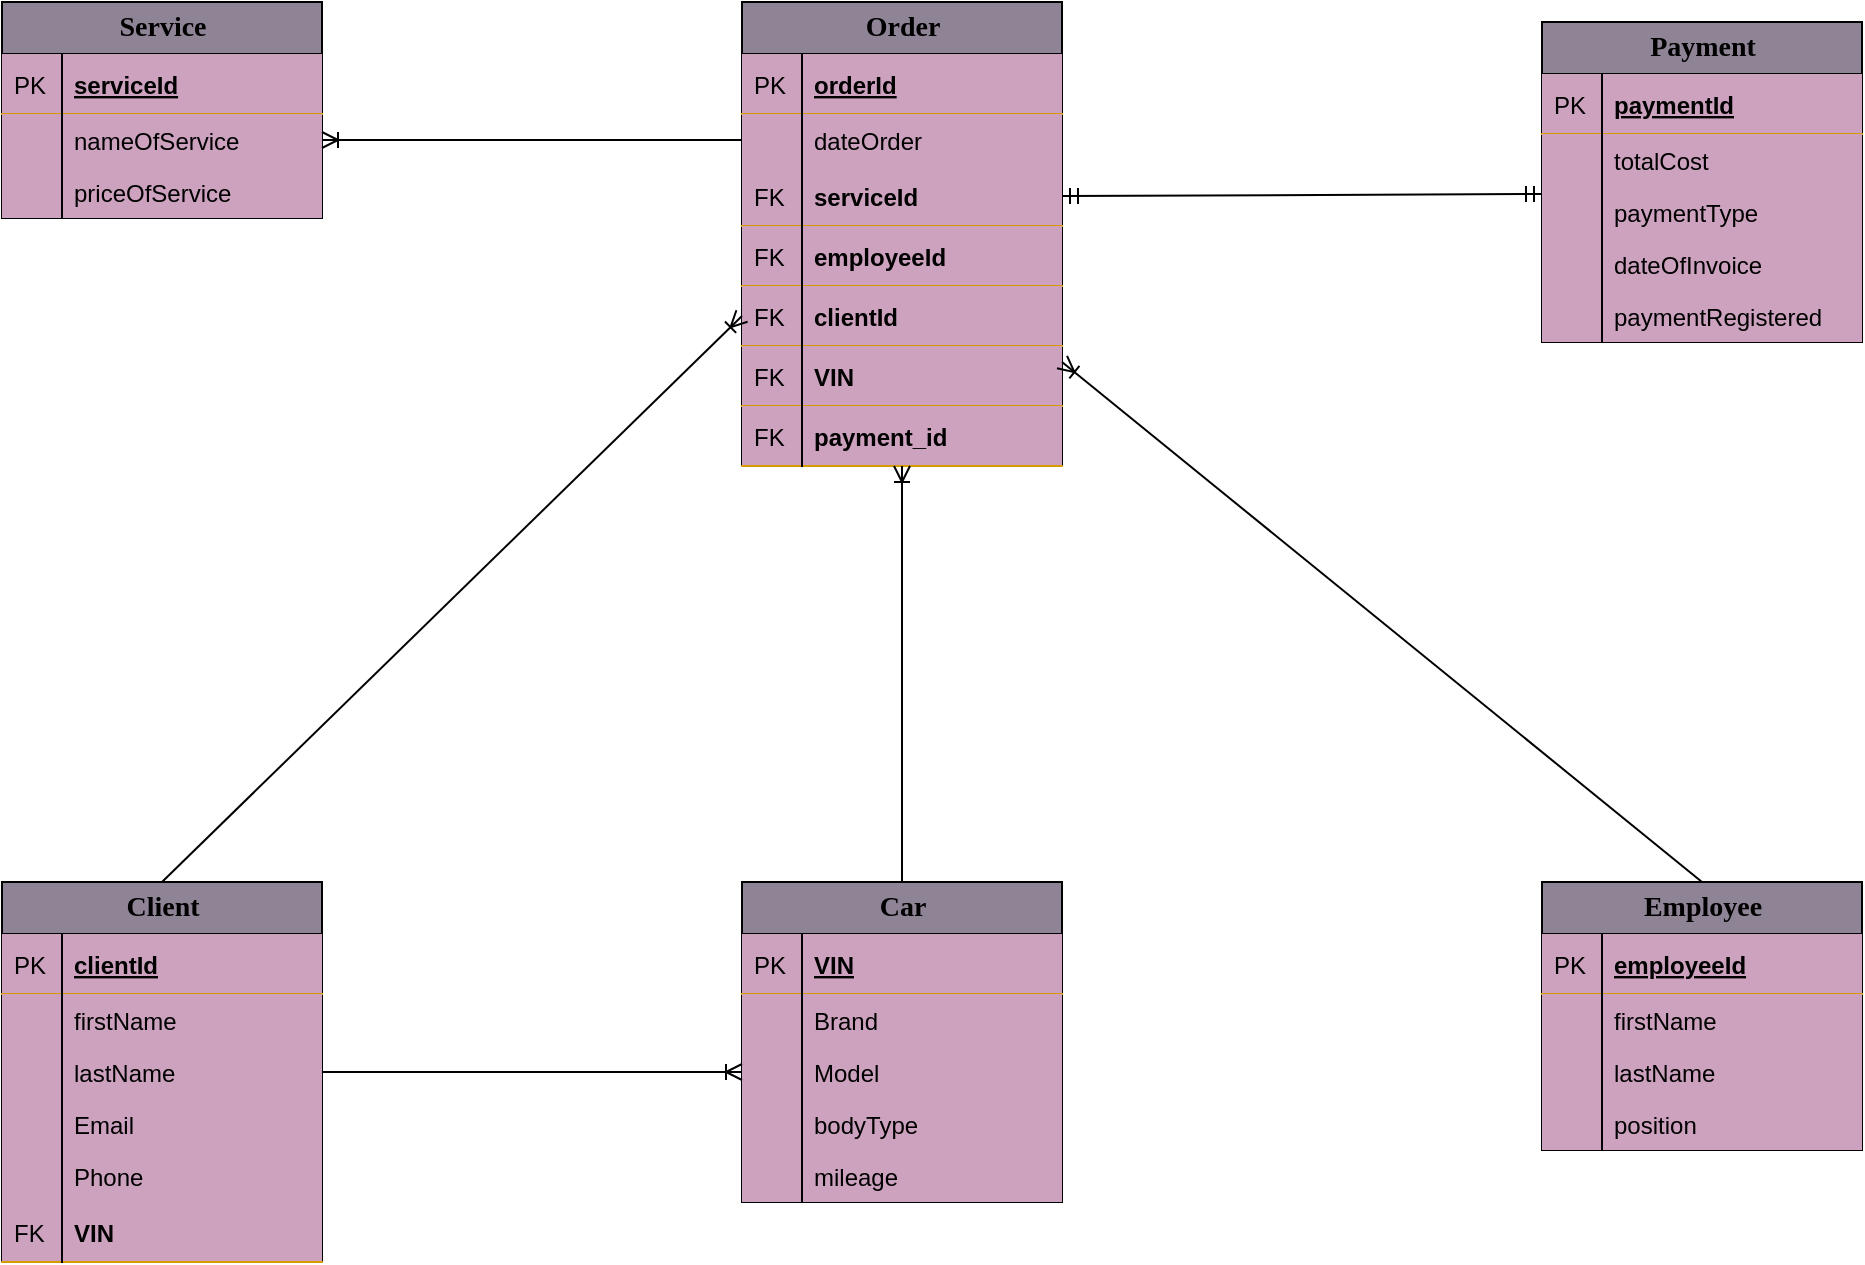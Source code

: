 <mxfile version="12.4.1" type="device" pages="1"><diagram id="fXsi6DfxdvZn5lxXfB77" name="Page-1"><mxGraphModel dx="1182" dy="749" grid="1" gridSize="10" guides="1" tooltips="1" connect="1" arrows="1" fold="1" page="1" pageScale="1" pageWidth="827" pageHeight="1169" math="0" shadow="0"><root><mxCell id="0"/><mxCell id="1" parent="0"/><mxCell id="JhFYoFWodMfAW4d_vD63-12" value="&lt;b&gt;Service&lt;/b&gt;" style="swimlane;fontStyle=0;childLayout=stackLayout;horizontal=1;startSize=26;fillColor=#8E8496;horizontalStack=0;resizeParent=1;resizeParentMax=0;resizeLast=0;collapsible=1;marginBottom=0;swimlaneFillColor=#ffffff;align=center;fontSize=14;fontFamily=Tahoma;html=1;perimeter=rectanglePerimeter;resizeWidth=0;resizeHeight=0;" parent="1" vertex="1"><mxGeometry x="260" y="40" width="160" height="108" as="geometry"><mxRectangle x="253" y="180" width="70" height="26" as="alternateBounds"/></mxGeometry></mxCell><mxCell id="JhFYoFWodMfAW4d_vD63-13" value="serviceId" style="shape=partialRectangle;top=0;left=0;right=0;bottom=1;align=left;verticalAlign=middle;fillColor=#CDA2BE;spacingLeft=34;spacingRight=4;overflow=hidden;rotatable=0;points=[[0,0.5],[1,0.5]];portConstraint=eastwest;dropTarget=0;fontStyle=5;fontSize=12;strokeColor=#d79b00;" parent="JhFYoFWodMfAW4d_vD63-12" vertex="1"><mxGeometry y="26" width="160" height="30" as="geometry"/></mxCell><mxCell id="JhFYoFWodMfAW4d_vD63-14" value="PK" style="shape=partialRectangle;top=0;left=0;bottom=0;fillColor=none;align=left;verticalAlign=middle;spacingLeft=4;spacingRight=4;overflow=hidden;rotatable=0;points=[];portConstraint=eastwest;part=1;fontSize=12;" parent="JhFYoFWodMfAW4d_vD63-13" vertex="1" connectable="0"><mxGeometry width="30" height="30" as="geometry"/></mxCell><mxCell id="JhFYoFWodMfAW4d_vD63-15" value="nameOfService" style="shape=partialRectangle;top=0;left=0;right=0;bottom=0;align=left;verticalAlign=top;fillColor=#CDA2BE;spacingLeft=34;spacingRight=4;overflow=hidden;rotatable=0;points=[[0,0.5],[1,0.5]];portConstraint=eastwest;dropTarget=0;fontSize=12;strokeColor=#d79b00;" parent="JhFYoFWodMfAW4d_vD63-12" vertex="1"><mxGeometry y="56" width="160" height="26" as="geometry"/></mxCell><mxCell id="JhFYoFWodMfAW4d_vD63-16" value="" style="shape=partialRectangle;top=0;left=0;bottom=0;fillColor=none;align=left;verticalAlign=top;spacingLeft=4;spacingRight=4;overflow=hidden;rotatable=0;points=[];portConstraint=eastwest;part=1;fontSize=12;" parent="JhFYoFWodMfAW4d_vD63-15" vertex="1" connectable="0"><mxGeometry width="30" height="26" as="geometry"/></mxCell><mxCell id="JhFYoFWodMfAW4d_vD63-17" value="priceOfService" style="shape=partialRectangle;top=0;left=0;right=0;bottom=0;align=left;verticalAlign=top;fillColor=#CDA2BE;spacingLeft=34;spacingRight=4;overflow=hidden;rotatable=0;points=[[0,0.5],[1,0.5]];portConstraint=eastwest;dropTarget=0;fontSize=12;strokeColor=#d79b00;" parent="JhFYoFWodMfAW4d_vD63-12" vertex="1"><mxGeometry y="82" width="160" height="26" as="geometry"/></mxCell><mxCell id="JhFYoFWodMfAW4d_vD63-18" value="" style="shape=partialRectangle;top=0;left=0;bottom=0;fillColor=none;align=left;verticalAlign=top;spacingLeft=4;spacingRight=4;overflow=hidden;rotatable=0;points=[];portConstraint=eastwest;part=1;fontSize=12;" parent="JhFYoFWodMfAW4d_vD63-17" vertex="1" connectable="0"><mxGeometry width="30" height="26" as="geometry"/></mxCell><mxCell id="JhFYoFWodMfAW4d_vD63-159" value="&lt;b&gt;Employee&lt;/b&gt;" style="swimlane;fontStyle=0;childLayout=stackLayout;horizontal=1;startSize=26;fillColor=#8E8496;horizontalStack=0;resizeParent=1;resizeParentMax=0;resizeLast=0;collapsible=1;marginBottom=0;swimlaneFillColor=#ffffff;align=center;fontSize=14;fontFamily=Tahoma;html=1;perimeter=rectanglePerimeter;resizeWidth=0;resizeHeight=0;" parent="1" vertex="1"><mxGeometry x="1030" y="480" width="160" height="134" as="geometry"><mxRectangle x="253" y="180" width="70" height="26" as="alternateBounds"/></mxGeometry></mxCell><mxCell id="JhFYoFWodMfAW4d_vD63-160" value="employeeId" style="shape=partialRectangle;top=0;left=0;right=0;bottom=1;align=left;verticalAlign=middle;fillColor=#CDA2BE;spacingLeft=34;spacingRight=4;overflow=hidden;rotatable=0;points=[[0,0.5],[1,0.5]];portConstraint=eastwest;dropTarget=0;fontStyle=5;fontSize=12;strokeColor=#d79b00;" parent="JhFYoFWodMfAW4d_vD63-159" vertex="1"><mxGeometry y="26" width="160" height="30" as="geometry"/></mxCell><mxCell id="JhFYoFWodMfAW4d_vD63-161" value="PK" style="shape=partialRectangle;top=0;left=0;bottom=0;fillColor=none;align=left;verticalAlign=middle;spacingLeft=4;spacingRight=4;overflow=hidden;rotatable=0;points=[];portConstraint=eastwest;part=1;fontSize=12;" parent="JhFYoFWodMfAW4d_vD63-160" vertex="1" connectable="0"><mxGeometry width="30" height="30" as="geometry"/></mxCell><mxCell id="JhFYoFWodMfAW4d_vD63-162" value="firstName" style="shape=partialRectangle;top=0;left=0;right=0;bottom=0;align=left;verticalAlign=top;fillColor=#CDA2BE;spacingLeft=34;spacingRight=4;overflow=hidden;rotatable=0;points=[[0,0.5],[1,0.5]];portConstraint=eastwest;dropTarget=0;fontSize=12;strokeColor=#d79b00;" parent="JhFYoFWodMfAW4d_vD63-159" vertex="1"><mxGeometry y="56" width="160" height="26" as="geometry"/></mxCell><mxCell id="JhFYoFWodMfAW4d_vD63-163" value="" style="shape=partialRectangle;top=0;left=0;bottom=0;fillColor=none;align=left;verticalAlign=top;spacingLeft=4;spacingRight=4;overflow=hidden;rotatable=0;points=[];portConstraint=eastwest;part=1;fontSize=12;" parent="JhFYoFWodMfAW4d_vD63-162" vertex="1" connectable="0"><mxGeometry width="30" height="26" as="geometry"/></mxCell><mxCell id="JhFYoFWodMfAW4d_vD63-164" value="lastName" style="shape=partialRectangle;top=0;left=0;right=0;bottom=0;align=left;verticalAlign=top;fillColor=#CDA2BE;spacingLeft=34;spacingRight=4;overflow=hidden;rotatable=0;points=[[0,0.5],[1,0.5]];portConstraint=eastwest;dropTarget=0;fontSize=12;strokeColor=#d79b00;" parent="JhFYoFWodMfAW4d_vD63-159" vertex="1"><mxGeometry y="82" width="160" height="26" as="geometry"/></mxCell><mxCell id="JhFYoFWodMfAW4d_vD63-165" value="" style="shape=partialRectangle;top=0;left=0;bottom=0;fillColor=none;align=left;verticalAlign=top;spacingLeft=4;spacingRight=4;overflow=hidden;rotatable=0;points=[];portConstraint=eastwest;part=1;fontSize=12;" parent="JhFYoFWodMfAW4d_vD63-164" vertex="1" connectable="0"><mxGeometry width="30" height="26" as="geometry"/></mxCell><mxCell id="JhFYoFWodMfAW4d_vD63-166" value="position" style="shape=partialRectangle;top=0;left=0;right=0;bottom=0;align=left;verticalAlign=top;fillColor=#CDA2BE;spacingLeft=34;spacingRight=4;overflow=hidden;rotatable=0;points=[[0,0.5],[1,0.5]];portConstraint=eastwest;dropTarget=0;fontSize=12;strokeColor=#d79b00;" parent="JhFYoFWodMfAW4d_vD63-159" vertex="1"><mxGeometry y="108" width="160" height="26" as="geometry"/></mxCell><mxCell id="JhFYoFWodMfAW4d_vD63-167" value="" style="shape=partialRectangle;top=0;left=0;bottom=0;fillColor=none;align=left;verticalAlign=top;spacingLeft=4;spacingRight=4;overflow=hidden;rotatable=0;points=[];portConstraint=eastwest;part=1;fontSize=12;" parent="JhFYoFWodMfAW4d_vD63-166" vertex="1" connectable="0"><mxGeometry width="30" height="26" as="geometry"/></mxCell><mxCell id="JhFYoFWodMfAW4d_vD63-170" value="&lt;b&gt;Car&lt;/b&gt;" style="swimlane;fontStyle=0;childLayout=stackLayout;horizontal=1;startSize=26;fillColor=#8E8496;horizontalStack=0;resizeParent=1;resizeParentMax=0;resizeLast=0;collapsible=1;marginBottom=0;swimlaneFillColor=#ffffff;align=center;fontSize=14;fontFamily=Tahoma;html=1;perimeter=rectanglePerimeter;resizeWidth=0;resizeHeight=0;" parent="1" vertex="1"><mxGeometry x="630" y="480" width="160" height="160" as="geometry"><mxRectangle x="253" y="180" width="70" height="26" as="alternateBounds"/></mxGeometry></mxCell><mxCell id="JhFYoFWodMfAW4d_vD63-171" value="VIN" style="shape=partialRectangle;top=0;left=0;right=0;bottom=1;align=left;verticalAlign=middle;fillColor=#CDA2BE;spacingLeft=34;spacingRight=4;overflow=hidden;rotatable=0;points=[[0,0.5],[1,0.5]];portConstraint=eastwest;dropTarget=0;fontStyle=5;fontSize=12;strokeColor=#d79b00;" parent="JhFYoFWodMfAW4d_vD63-170" vertex="1"><mxGeometry y="26" width="160" height="30" as="geometry"/></mxCell><mxCell id="JhFYoFWodMfAW4d_vD63-172" value="PK" style="shape=partialRectangle;top=0;left=0;bottom=0;fillColor=none;align=left;verticalAlign=middle;spacingLeft=4;spacingRight=4;overflow=hidden;rotatable=0;points=[];portConstraint=eastwest;part=1;fontSize=12;" parent="JhFYoFWodMfAW4d_vD63-171" vertex="1" connectable="0"><mxGeometry width="30" height="30" as="geometry"/></mxCell><mxCell id="JhFYoFWodMfAW4d_vD63-173" value="Brand" style="shape=partialRectangle;top=0;left=0;right=0;bottom=0;align=left;verticalAlign=top;fillColor=#CDA2BE;spacingLeft=34;spacingRight=4;overflow=hidden;rotatable=0;points=[[0,0.5],[1,0.5]];portConstraint=eastwest;dropTarget=0;fontSize=12;strokeColor=#d79b00;" parent="JhFYoFWodMfAW4d_vD63-170" vertex="1"><mxGeometry y="56" width="160" height="26" as="geometry"/></mxCell><mxCell id="JhFYoFWodMfAW4d_vD63-174" value="" style="shape=partialRectangle;top=0;left=0;bottom=0;fillColor=none;align=left;verticalAlign=top;spacingLeft=4;spacingRight=4;overflow=hidden;rotatable=0;points=[];portConstraint=eastwest;part=1;fontSize=12;" parent="JhFYoFWodMfAW4d_vD63-173" vertex="1" connectable="0"><mxGeometry width="30" height="26" as="geometry"/></mxCell><mxCell id="JhFYoFWodMfAW4d_vD63-175" value="Model" style="shape=partialRectangle;top=0;left=0;right=0;bottom=0;align=left;verticalAlign=top;fillColor=#CDA2BE;spacingLeft=34;spacingRight=4;overflow=hidden;rotatable=0;points=[[0,0.5],[1,0.5]];portConstraint=eastwest;dropTarget=0;fontSize=12;strokeColor=#d79b00;" parent="JhFYoFWodMfAW4d_vD63-170" vertex="1"><mxGeometry y="82" width="160" height="26" as="geometry"/></mxCell><mxCell id="JhFYoFWodMfAW4d_vD63-176" value="" style="shape=partialRectangle;top=0;left=0;bottom=0;fillColor=none;align=left;verticalAlign=top;spacingLeft=4;spacingRight=4;overflow=hidden;rotatable=0;points=[];portConstraint=eastwest;part=1;fontSize=12;" parent="JhFYoFWodMfAW4d_vD63-175" vertex="1" connectable="0"><mxGeometry width="30" height="26" as="geometry"/></mxCell><mxCell id="JhFYoFWodMfAW4d_vD63-177" value="bodyType" style="shape=partialRectangle;top=0;left=0;right=0;bottom=0;align=left;verticalAlign=top;fillColor=#CDA2BE;spacingLeft=34;spacingRight=4;overflow=hidden;rotatable=0;points=[[0,0.5],[1,0.5]];portConstraint=eastwest;dropTarget=0;fontSize=12;strokeColor=#d79b00;" parent="JhFYoFWodMfAW4d_vD63-170" vertex="1"><mxGeometry y="108" width="160" height="26" as="geometry"/></mxCell><mxCell id="JhFYoFWodMfAW4d_vD63-178" value="" style="shape=partialRectangle;top=0;left=0;bottom=0;fillColor=none;align=left;verticalAlign=top;spacingLeft=4;spacingRight=4;overflow=hidden;rotatable=0;points=[];portConstraint=eastwest;part=1;fontSize=12;" parent="JhFYoFWodMfAW4d_vD63-177" vertex="1" connectable="0"><mxGeometry width="30" height="26" as="geometry"/></mxCell><mxCell id="JhFYoFWodMfAW4d_vD63-179" value="mileage" style="shape=partialRectangle;top=0;left=0;right=0;bottom=0;align=left;verticalAlign=top;fillColor=#CDA2BE;spacingLeft=34;spacingRight=4;overflow=hidden;rotatable=0;points=[[0,0.5],[1,0.5]];portConstraint=eastwest;dropTarget=0;fontSize=12;strokeColor=#d79b00;" parent="JhFYoFWodMfAW4d_vD63-170" vertex="1"><mxGeometry y="134" width="160" height="26" as="geometry"/></mxCell><mxCell id="JhFYoFWodMfAW4d_vD63-180" value="" style="shape=partialRectangle;top=0;left=0;bottom=0;fillColor=none;align=left;verticalAlign=top;spacingLeft=4;spacingRight=4;overflow=hidden;rotatable=0;points=[];portConstraint=eastwest;part=1;fontSize=12;" parent="JhFYoFWodMfAW4d_vD63-179" vertex="1" connectable="0"><mxGeometry width="30" height="26" as="geometry"/></mxCell><mxCell id="JhFYoFWodMfAW4d_vD63-181" value="&lt;b&gt;Client&lt;/b&gt;" style="swimlane;fontStyle=0;childLayout=stackLayout;horizontal=1;startSize=26;fillColor=#8E8496;horizontalStack=0;resizeParent=1;resizeParentMax=0;resizeLast=0;collapsible=1;marginBottom=0;swimlaneFillColor=#ffffff;align=center;fontSize=14;fontFamily=Tahoma;html=1;perimeter=rectanglePerimeter;resizeWidth=0;resizeHeight=0;" parent="1" vertex="1"><mxGeometry x="260" y="480" width="160" height="190" as="geometry"><mxRectangle x="253" y="180" width="70" height="26" as="alternateBounds"/></mxGeometry></mxCell><mxCell id="JhFYoFWodMfAW4d_vD63-182" value="clientId" style="shape=partialRectangle;top=0;left=0;right=0;bottom=1;align=left;verticalAlign=middle;fillColor=#CDA2BE;spacingLeft=34;spacingRight=4;overflow=hidden;rotatable=0;points=[[0,0.5],[1,0.5]];portConstraint=eastwest;dropTarget=0;fontStyle=5;fontSize=12;strokeColor=#d79b00;" parent="JhFYoFWodMfAW4d_vD63-181" vertex="1"><mxGeometry y="26" width="160" height="30" as="geometry"/></mxCell><mxCell id="JhFYoFWodMfAW4d_vD63-183" value="PK" style="shape=partialRectangle;top=0;left=0;bottom=0;fillColor=none;align=left;verticalAlign=middle;spacingLeft=4;spacingRight=4;overflow=hidden;rotatable=0;points=[];portConstraint=eastwest;part=1;fontSize=12;" parent="JhFYoFWodMfAW4d_vD63-182" vertex="1" connectable="0"><mxGeometry width="30" height="30" as="geometry"/></mxCell><mxCell id="JhFYoFWodMfAW4d_vD63-184" value="firstName" style="shape=partialRectangle;top=0;left=0;right=0;bottom=0;align=left;verticalAlign=top;fillColor=#CDA2BE;spacingLeft=34;spacingRight=4;overflow=hidden;rotatable=0;points=[[0,0.5],[1,0.5]];portConstraint=eastwest;dropTarget=0;fontSize=12;strokeColor=#d79b00;" parent="JhFYoFWodMfAW4d_vD63-181" vertex="1"><mxGeometry y="56" width="160" height="26" as="geometry"/></mxCell><mxCell id="JhFYoFWodMfAW4d_vD63-185" value="" style="shape=partialRectangle;top=0;left=0;bottom=0;fillColor=none;align=left;verticalAlign=top;spacingLeft=4;spacingRight=4;overflow=hidden;rotatable=0;points=[];portConstraint=eastwest;part=1;fontSize=12;" parent="JhFYoFWodMfAW4d_vD63-184" vertex="1" connectable="0"><mxGeometry width="30" height="26" as="geometry"/></mxCell><mxCell id="JhFYoFWodMfAW4d_vD63-186" value="lastName" style="shape=partialRectangle;top=0;left=0;right=0;bottom=0;align=left;verticalAlign=top;fillColor=#CDA2BE;spacingLeft=34;spacingRight=4;overflow=hidden;rotatable=0;points=[[0,0.5],[1,0.5]];portConstraint=eastwest;dropTarget=0;fontSize=12;strokeColor=#d79b00;" parent="JhFYoFWodMfAW4d_vD63-181" vertex="1"><mxGeometry y="82" width="160" height="26" as="geometry"/></mxCell><mxCell id="JhFYoFWodMfAW4d_vD63-187" value="" style="shape=partialRectangle;top=0;left=0;bottom=0;fillColor=none;align=left;verticalAlign=top;spacingLeft=4;spacingRight=4;overflow=hidden;rotatable=0;points=[];portConstraint=eastwest;part=1;fontSize=12;" parent="JhFYoFWodMfAW4d_vD63-186" vertex="1" connectable="0"><mxGeometry width="30" height="26" as="geometry"/></mxCell><mxCell id="JhFYoFWodMfAW4d_vD63-188" value="Email" style="shape=partialRectangle;top=0;left=0;right=0;bottom=0;align=left;verticalAlign=top;fillColor=#CDA2BE;spacingLeft=34;spacingRight=4;overflow=hidden;rotatable=0;points=[[0,0.5],[1,0.5]];portConstraint=eastwest;dropTarget=0;fontSize=12;strokeColor=#d79b00;" parent="JhFYoFWodMfAW4d_vD63-181" vertex="1"><mxGeometry y="108" width="160" height="26" as="geometry"/></mxCell><mxCell id="JhFYoFWodMfAW4d_vD63-189" value="" style="shape=partialRectangle;top=0;left=0;bottom=0;fillColor=none;align=left;verticalAlign=top;spacingLeft=4;spacingRight=4;overflow=hidden;rotatable=0;points=[];portConstraint=eastwest;part=1;fontSize=12;" parent="JhFYoFWodMfAW4d_vD63-188" vertex="1" connectable="0"><mxGeometry width="30" height="26" as="geometry"/></mxCell><mxCell id="JhFYoFWodMfAW4d_vD63-190" value="Phone" style="shape=partialRectangle;top=0;left=0;right=0;bottom=0;align=left;verticalAlign=top;fillColor=#CDA2BE;spacingLeft=34;spacingRight=4;overflow=hidden;rotatable=0;points=[[0,0.5],[1,0.5]];portConstraint=eastwest;dropTarget=0;fontSize=12;strokeColor=#d79b00;" parent="JhFYoFWodMfAW4d_vD63-181" vertex="1"><mxGeometry y="134" width="160" height="26" as="geometry"/></mxCell><mxCell id="JhFYoFWodMfAW4d_vD63-191" value="" style="shape=partialRectangle;top=0;left=0;bottom=0;fillColor=none;align=left;verticalAlign=top;spacingLeft=4;spacingRight=4;overflow=hidden;rotatable=0;points=[];portConstraint=eastwest;part=1;fontSize=12;" parent="JhFYoFWodMfAW4d_vD63-190" vertex="1" connectable="0"><mxGeometry width="30" height="26" as="geometry"/></mxCell><mxCell id="JhFYoFWodMfAW4d_vD63-225" value="VIN" style="shape=partialRectangle;top=0;left=0;right=0;bottom=1;align=left;verticalAlign=middle;fillColor=#CDA2BE;spacingLeft=34;spacingRight=4;overflow=hidden;rotatable=0;points=[[0,0.5],[1,0.5]];portConstraint=eastwest;dropTarget=0;fontStyle=1;fontSize=12;strokeColor=#d79b00;" parent="JhFYoFWodMfAW4d_vD63-181" vertex="1"><mxGeometry y="160" width="160" height="30" as="geometry"/></mxCell><mxCell id="JhFYoFWodMfAW4d_vD63-226" value="FK" style="shape=partialRectangle;top=0;left=0;bottom=0;fillColor=none;align=left;verticalAlign=middle;spacingLeft=4;spacingRight=4;overflow=hidden;rotatable=0;points=[];portConstraint=eastwest;part=1;fontSize=12;" parent="JhFYoFWodMfAW4d_vD63-225" vertex="1" connectable="0"><mxGeometry width="30" height="30" as="geometry"/></mxCell><mxCell id="JhFYoFWodMfAW4d_vD63-192" value="&lt;b&gt;Payment&lt;/b&gt;" style="swimlane;fontStyle=0;childLayout=stackLayout;horizontal=1;startSize=26;fillColor=#8E8496;horizontalStack=0;resizeParent=1;resizeParentMax=0;resizeLast=0;collapsible=1;marginBottom=0;swimlaneFillColor=#ffffff;align=center;fontSize=14;fontFamily=Tahoma;html=1;perimeter=rectanglePerimeter;resizeWidth=0;resizeHeight=0;" parent="1" vertex="1"><mxGeometry x="1030" y="50" width="160" height="160" as="geometry"><mxRectangle x="253" y="180" width="70" height="26" as="alternateBounds"/></mxGeometry></mxCell><mxCell id="JhFYoFWodMfAW4d_vD63-193" value="paymentId" style="shape=partialRectangle;top=0;left=0;right=0;bottom=1;align=left;verticalAlign=middle;fillColor=#CDA2BE;spacingLeft=34;spacingRight=4;overflow=hidden;rotatable=0;points=[[0,0.5],[1,0.5]];portConstraint=eastwest;dropTarget=0;fontStyle=5;fontSize=12;strokeColor=#d79b00;" parent="JhFYoFWodMfAW4d_vD63-192" vertex="1"><mxGeometry y="26" width="160" height="30" as="geometry"/></mxCell><mxCell id="JhFYoFWodMfAW4d_vD63-194" value="PK" style="shape=partialRectangle;top=0;left=0;bottom=0;fillColor=none;align=left;verticalAlign=middle;spacingLeft=4;spacingRight=4;overflow=hidden;rotatable=0;points=[];portConstraint=eastwest;part=1;fontSize=12;" parent="JhFYoFWodMfAW4d_vD63-193" vertex="1" connectable="0"><mxGeometry width="30" height="30" as="geometry"/></mxCell><mxCell id="JhFYoFWodMfAW4d_vD63-195" value="totalCost" style="shape=partialRectangle;top=0;left=0;right=0;bottom=0;align=left;verticalAlign=top;fillColor=#CDA2BE;spacingLeft=34;spacingRight=4;overflow=hidden;rotatable=0;points=[[0,0.5],[1,0.5]];portConstraint=eastwest;dropTarget=0;fontSize=12;strokeColor=#d79b00;" parent="JhFYoFWodMfAW4d_vD63-192" vertex="1"><mxGeometry y="56" width="160" height="26" as="geometry"/></mxCell><mxCell id="JhFYoFWodMfAW4d_vD63-196" value="" style="shape=partialRectangle;top=0;left=0;bottom=0;fillColor=none;align=left;verticalAlign=top;spacingLeft=4;spacingRight=4;overflow=hidden;rotatable=0;points=[];portConstraint=eastwest;part=1;fontSize=12;" parent="JhFYoFWodMfAW4d_vD63-195" vertex="1" connectable="0"><mxGeometry width="30" height="26" as="geometry"/></mxCell><mxCell id="JhFYoFWodMfAW4d_vD63-197" value="paymentType" style="shape=partialRectangle;top=0;left=0;right=0;bottom=0;align=left;verticalAlign=top;fillColor=#CDA2BE;spacingLeft=34;spacingRight=4;overflow=hidden;rotatable=0;points=[[0,0.5],[1,0.5]];portConstraint=eastwest;dropTarget=0;fontSize=12;strokeColor=#d79b00;" parent="JhFYoFWodMfAW4d_vD63-192" vertex="1"><mxGeometry y="82" width="160" height="26" as="geometry"/></mxCell><mxCell id="JhFYoFWodMfAW4d_vD63-198" value="" style="shape=partialRectangle;top=0;left=0;bottom=0;fillColor=none;align=left;verticalAlign=top;spacingLeft=4;spacingRight=4;overflow=hidden;rotatable=0;points=[];portConstraint=eastwest;part=1;fontSize=12;" parent="JhFYoFWodMfAW4d_vD63-197" vertex="1" connectable="0"><mxGeometry width="30" height="26" as="geometry"/></mxCell><mxCell id="JhFYoFWodMfAW4d_vD63-199" value="dateOfInvoice" style="shape=partialRectangle;top=0;left=0;right=0;bottom=0;align=left;verticalAlign=top;fillColor=#CDA2BE;spacingLeft=34;spacingRight=4;overflow=hidden;rotatable=0;points=[[0,0.5],[1,0.5]];portConstraint=eastwest;dropTarget=0;fontSize=12;strokeColor=#d79b00;" parent="JhFYoFWodMfAW4d_vD63-192" vertex="1"><mxGeometry y="108" width="160" height="26" as="geometry"/></mxCell><mxCell id="JhFYoFWodMfAW4d_vD63-200" value="" style="shape=partialRectangle;top=0;left=0;bottom=0;fillColor=none;align=left;verticalAlign=top;spacingLeft=4;spacingRight=4;overflow=hidden;rotatable=0;points=[];portConstraint=eastwest;part=1;fontSize=12;" parent="JhFYoFWodMfAW4d_vD63-199" vertex="1" connectable="0"><mxGeometry width="30" height="26" as="geometry"/></mxCell><mxCell id="JhFYoFWodMfAW4d_vD63-201" value="paymentRegistered&#xA;" style="shape=partialRectangle;top=0;left=0;right=0;bottom=0;align=left;verticalAlign=top;fillColor=#CDA2BE;spacingLeft=34;spacingRight=4;overflow=hidden;rotatable=0;points=[[0,0.5],[1,0.5]];portConstraint=eastwest;dropTarget=0;fontSize=12;strokeColor=#d79b00;" parent="JhFYoFWodMfAW4d_vD63-192" vertex="1"><mxGeometry y="134" width="160" height="26" as="geometry"/></mxCell><mxCell id="JhFYoFWodMfAW4d_vD63-202" value="" style="shape=partialRectangle;top=0;left=0;bottom=0;fillColor=none;align=left;verticalAlign=top;spacingLeft=4;spacingRight=4;overflow=hidden;rotatable=0;points=[];portConstraint=eastwest;part=1;fontSize=12;" parent="JhFYoFWodMfAW4d_vD63-201" vertex="1" connectable="0"><mxGeometry width="30" height="26" as="geometry"/></mxCell><mxCell id="JhFYoFWodMfAW4d_vD63-203" value="&lt;b&gt;Order&lt;/b&gt;" style="swimlane;fontStyle=0;childLayout=stackLayout;horizontal=1;startSize=26;fillColor=#8E8496;horizontalStack=0;resizeParent=1;resizeParentMax=0;resizeLast=0;collapsible=1;marginBottom=0;swimlaneFillColor=#ffffff;align=center;fontSize=14;fontFamily=Tahoma;html=1;perimeter=rectanglePerimeter;resizeWidth=0;resizeHeight=0;" parent="1" vertex="1"><mxGeometry x="630" y="40" width="160" height="232" as="geometry"><mxRectangle x="253" y="180" width="70" height="26" as="alternateBounds"/></mxGeometry></mxCell><mxCell id="JhFYoFWodMfAW4d_vD63-204" value="orderId" style="shape=partialRectangle;top=0;left=0;right=0;bottom=1;align=left;verticalAlign=middle;fillColor=#CDA2BE;spacingLeft=34;spacingRight=4;overflow=hidden;rotatable=0;points=[[0,0.5],[1,0.5]];portConstraint=eastwest;dropTarget=0;fontStyle=5;fontSize=12;strokeColor=#d79b00;" parent="JhFYoFWodMfAW4d_vD63-203" vertex="1"><mxGeometry y="26" width="160" height="30" as="geometry"/></mxCell><mxCell id="JhFYoFWodMfAW4d_vD63-205" value="PK" style="shape=partialRectangle;top=0;left=0;bottom=0;fillColor=none;align=left;verticalAlign=middle;spacingLeft=4;spacingRight=4;overflow=hidden;rotatable=0;points=[];portConstraint=eastwest;part=1;fontSize=12;" parent="JhFYoFWodMfAW4d_vD63-204" vertex="1" connectable="0"><mxGeometry width="30" height="30" as="geometry"/></mxCell><mxCell id="JhFYoFWodMfAW4d_vD63-206" value="dateOrder" style="shape=partialRectangle;top=0;left=0;right=0;bottom=0;align=left;verticalAlign=top;fillColor=#CDA2BE;spacingLeft=34;spacingRight=4;overflow=hidden;rotatable=0;points=[[0,0.5],[1,0.5]];portConstraint=eastwest;dropTarget=0;fontSize=12;strokeColor=#d79b00;" parent="JhFYoFWodMfAW4d_vD63-203" vertex="1"><mxGeometry y="56" width="160" height="26" as="geometry"/></mxCell><mxCell id="JhFYoFWodMfAW4d_vD63-207" value="" style="shape=partialRectangle;top=0;left=0;bottom=0;fillColor=none;align=left;verticalAlign=top;spacingLeft=4;spacingRight=4;overflow=hidden;rotatable=0;points=[];portConstraint=eastwest;part=1;fontSize=12;" parent="JhFYoFWodMfAW4d_vD63-206" vertex="1" connectable="0"><mxGeometry width="30" height="26" as="geometry"/></mxCell><mxCell id="JhFYoFWodMfAW4d_vD63-214" value="serviceId" style="shape=partialRectangle;top=0;left=0;right=0;bottom=1;align=left;verticalAlign=middle;fillColor=#CDA2BE;spacingLeft=34;spacingRight=4;overflow=hidden;rotatable=0;points=[[0,0.5],[1,0.5]];portConstraint=eastwest;dropTarget=0;fontStyle=1;fontSize=12;strokeColor=#d79b00;" parent="JhFYoFWodMfAW4d_vD63-203" vertex="1"><mxGeometry y="82" width="160" height="30" as="geometry"/></mxCell><mxCell id="JhFYoFWodMfAW4d_vD63-215" value="FK" style="shape=partialRectangle;top=0;left=0;bottom=0;fillColor=none;align=left;verticalAlign=middle;spacingLeft=4;spacingRight=4;overflow=hidden;rotatable=0;points=[];portConstraint=eastwest;part=1;fontSize=12;" parent="JhFYoFWodMfAW4d_vD63-214" vertex="1" connectable="0"><mxGeometry width="30" height="30" as="geometry"/></mxCell><mxCell id="JhFYoFWodMfAW4d_vD63-216" value="employeeId" style="shape=partialRectangle;top=0;left=0;right=0;bottom=1;align=left;verticalAlign=middle;fillColor=#CDA2BE;spacingLeft=34;spacingRight=4;overflow=hidden;rotatable=0;points=[[0,0.5],[1,0.5]];portConstraint=eastwest;dropTarget=0;fontStyle=1;fontSize=12;strokeColor=#d79b00;" parent="JhFYoFWodMfAW4d_vD63-203" vertex="1"><mxGeometry y="112" width="160" height="30" as="geometry"/></mxCell><mxCell id="JhFYoFWodMfAW4d_vD63-217" value="FK" style="shape=partialRectangle;top=0;left=0;bottom=0;fillColor=none;align=left;verticalAlign=middle;spacingLeft=4;spacingRight=4;overflow=hidden;rotatable=0;points=[];portConstraint=eastwest;part=1;fontSize=12;" parent="JhFYoFWodMfAW4d_vD63-216" vertex="1" connectable="0"><mxGeometry width="30" height="30" as="geometry"/></mxCell><mxCell id="JhFYoFWodMfAW4d_vD63-218" value="clientId" style="shape=partialRectangle;top=0;left=0;right=0;bottom=1;align=left;verticalAlign=middle;fillColor=#CDA2BE;spacingLeft=34;spacingRight=4;overflow=hidden;rotatable=0;points=[[0,0.5],[1,0.5]];portConstraint=eastwest;dropTarget=0;fontStyle=1;fontSize=12;strokeColor=#d79b00;" parent="JhFYoFWodMfAW4d_vD63-203" vertex="1"><mxGeometry y="142" width="160" height="30" as="geometry"/></mxCell><mxCell id="JhFYoFWodMfAW4d_vD63-219" value="FK" style="shape=partialRectangle;top=0;left=0;bottom=0;fillColor=none;align=left;verticalAlign=middle;spacingLeft=4;spacingRight=4;overflow=hidden;rotatable=0;points=[];portConstraint=eastwest;part=1;fontSize=12;" parent="JhFYoFWodMfAW4d_vD63-218" vertex="1" connectable="0"><mxGeometry width="30" height="30" as="geometry"/></mxCell><mxCell id="JhFYoFWodMfAW4d_vD63-220" value="VIN" style="shape=partialRectangle;top=0;left=0;right=0;bottom=1;align=left;verticalAlign=middle;fillColor=#CDA2BE;spacingLeft=34;spacingRight=4;overflow=hidden;rotatable=0;points=[[0,0.5],[1,0.5]];portConstraint=eastwest;dropTarget=0;fontStyle=1;fontSize=12;strokeColor=#d79b00;" parent="JhFYoFWodMfAW4d_vD63-203" vertex="1"><mxGeometry y="172" width="160" height="30" as="geometry"/></mxCell><mxCell id="JhFYoFWodMfAW4d_vD63-221" value="FK" style="shape=partialRectangle;top=0;left=0;bottom=0;fillColor=none;align=left;verticalAlign=middle;spacingLeft=4;spacingRight=4;overflow=hidden;rotatable=0;points=[];portConstraint=eastwest;part=1;fontSize=12;" parent="JhFYoFWodMfAW4d_vD63-220" vertex="1" connectable="0"><mxGeometry width="30" height="30" as="geometry"/></mxCell><mxCell id="JhFYoFWodMfAW4d_vD63-222" value="payment_id" style="shape=partialRectangle;top=0;left=0;right=0;bottom=1;align=left;verticalAlign=middle;fillColor=#CDA2BE;spacingLeft=34;spacingRight=4;overflow=hidden;rotatable=0;points=[[0,0.5],[1,0.5]];portConstraint=eastwest;dropTarget=0;fontStyle=1;fontSize=12;strokeColor=#d79b00;" parent="JhFYoFWodMfAW4d_vD63-203" vertex="1"><mxGeometry y="202" width="160" height="30" as="geometry"/></mxCell><mxCell id="JhFYoFWodMfAW4d_vD63-223" value="FK" style="shape=partialRectangle;top=0;left=0;bottom=0;fillColor=none;align=left;verticalAlign=middle;spacingLeft=4;spacingRight=4;overflow=hidden;rotatable=0;points=[];portConstraint=eastwest;part=1;fontSize=12;" parent="JhFYoFWodMfAW4d_vD63-222" vertex="1" connectable="0"><mxGeometry width="30" height="30" as="geometry"/></mxCell><mxCell id="JhFYoFWodMfAW4d_vD63-227" value="" style="fontSize=12;html=1;endArrow=ERoneToMany;entryX=1;entryY=0.5;entryDx=0;entryDy=0;exitX=0;exitY=0.5;exitDx=0;exitDy=0;" parent="1" source="JhFYoFWodMfAW4d_vD63-206" target="JhFYoFWodMfAW4d_vD63-15" edge="1"><mxGeometry width="100" height="100" relative="1" as="geometry"><mxPoint x="490" y="270" as="sourcePoint"/><mxPoint x="590" y="170" as="targetPoint"/></mxGeometry></mxCell><mxCell id="JhFYoFWodMfAW4d_vD63-228" value="" style="fontSize=12;html=1;endArrow=ERoneToMany;entryX=0;entryY=0.5;entryDx=0;entryDy=0;exitX=0.5;exitY=0;exitDx=0;exitDy=0;" parent="1" source="JhFYoFWodMfAW4d_vD63-181" target="JhFYoFWodMfAW4d_vD63-218" edge="1"><mxGeometry width="100" height="100" relative="1" as="geometry"><mxPoint x="640" y="119" as="sourcePoint"/><mxPoint x="430" y="119" as="targetPoint"/></mxGeometry></mxCell><mxCell id="JhFYoFWodMfAW4d_vD63-229" value="" style="fontSize=12;html=1;endArrow=ERoneToMany;entryX=0;entryY=0.5;entryDx=0;entryDy=0;exitX=1;exitY=0.5;exitDx=0;exitDy=0;" parent="1" source="JhFYoFWodMfAW4d_vD63-186" target="JhFYoFWodMfAW4d_vD63-175" edge="1"><mxGeometry width="100" height="100" relative="1" as="geometry"><mxPoint x="350" y="490" as="sourcePoint"/><mxPoint x="640" y="207" as="targetPoint"/></mxGeometry></mxCell><mxCell id="JhFYoFWodMfAW4d_vD63-230" value="" style="fontSize=12;html=1;endArrow=ERoneToMany;exitX=0.5;exitY=0;exitDx=0;exitDy=0;" parent="1" source="JhFYoFWodMfAW4d_vD63-170" target="JhFYoFWodMfAW4d_vD63-222" edge="1"><mxGeometry width="100" height="100" relative="1" as="geometry"><mxPoint x="350" y="490" as="sourcePoint"/><mxPoint x="820" y="390" as="targetPoint"/></mxGeometry></mxCell><mxCell id="JhFYoFWodMfAW4d_vD63-232" value="" style="fontSize=12;html=1;endArrow=ERmandOne;startArrow=ERmandOne;exitX=1;exitY=0.5;exitDx=0;exitDy=0;" parent="1" source="JhFYoFWodMfAW4d_vD63-214" edge="1"><mxGeometry width="100" height="100" relative="1" as="geometry"><mxPoint x="860" y="200" as="sourcePoint"/><mxPoint x="1030" y="136" as="targetPoint"/></mxGeometry></mxCell><mxCell id="JhFYoFWodMfAW4d_vD63-233" value="" style="fontSize=12;html=1;endArrow=ERoneToMany;exitX=0.5;exitY=0;exitDx=0;exitDy=0;entryX=1;entryY=0.267;entryDx=0;entryDy=0;entryPerimeter=0;" parent="1" source="JhFYoFWodMfAW4d_vD63-159" target="JhFYoFWodMfAW4d_vD63-220" edge="1"><mxGeometry width="100" height="100" relative="1" as="geometry"><mxPoint x="720" y="490" as="sourcePoint"/><mxPoint x="720" y="282" as="targetPoint"/></mxGeometry></mxCell></root></mxGraphModel></diagram></mxfile>